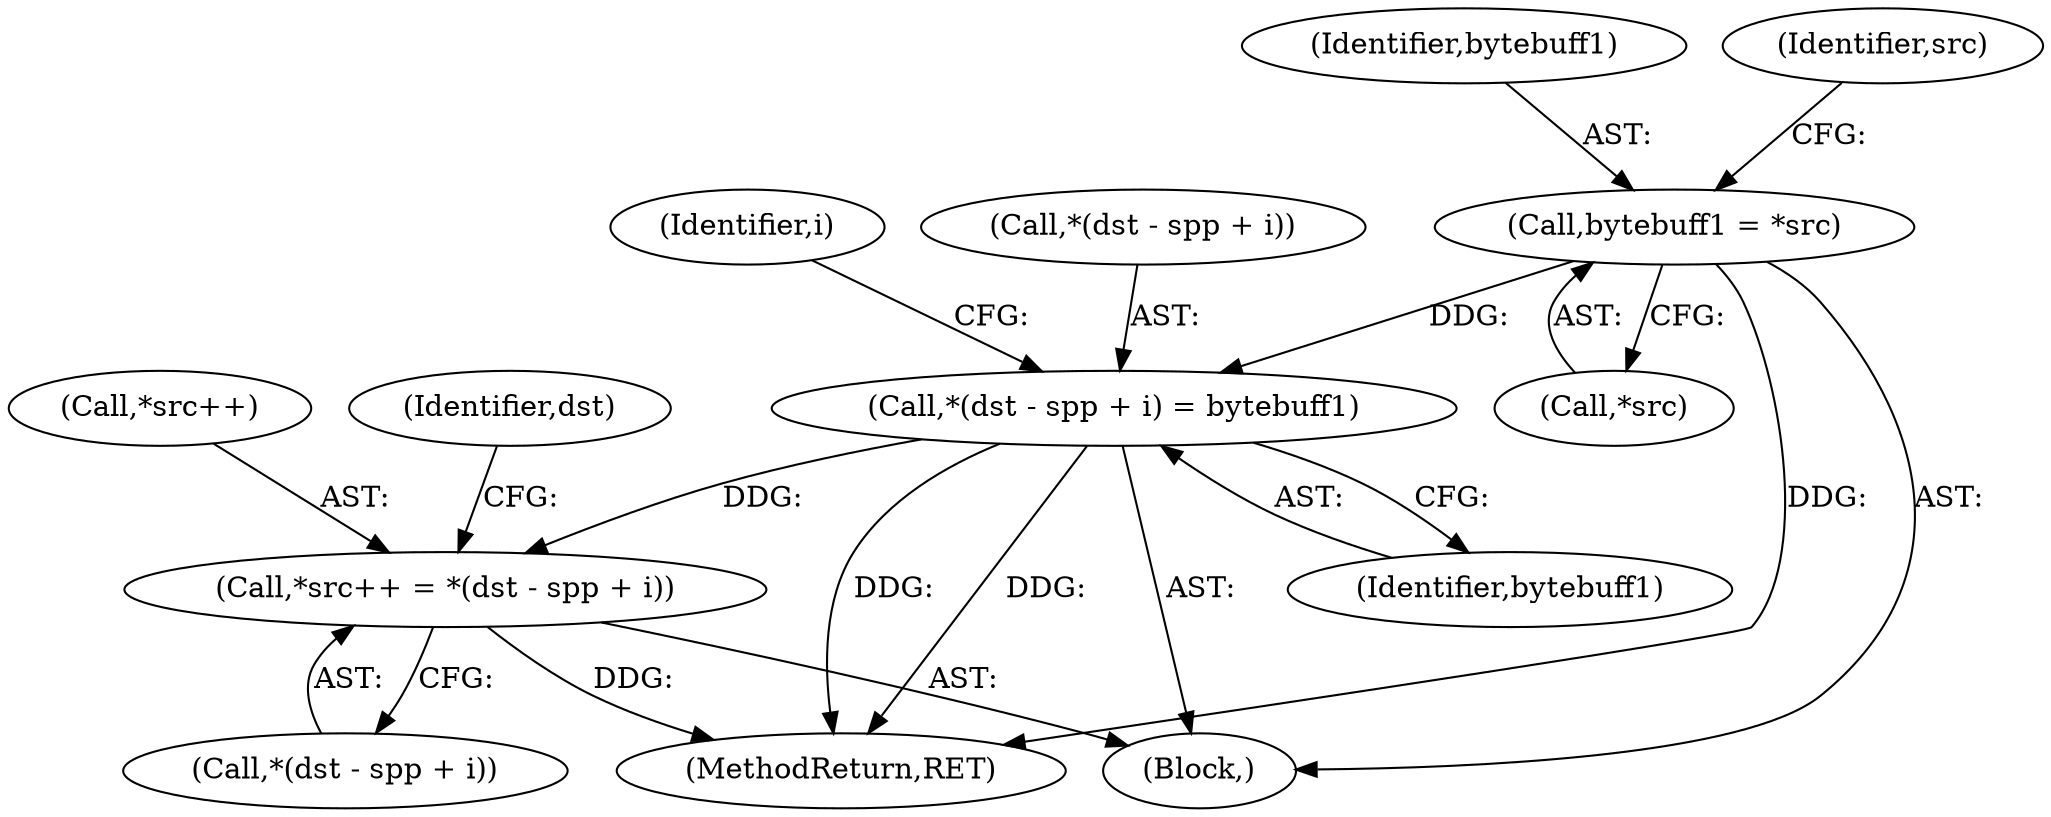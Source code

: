 digraph "0_libtiff_83a4b92815ea04969d494416eaae3d4c6b338e4a#diff-c8b4b355f9b5c06d585b23138e1c185f_6@pointer" {
"1000224" [label="(Call,bytebuff1 = *src)"];
"1000238" [label="(Call,*(dst - spp + i) = bytebuff1)"];
"1000228" [label="(Call,*src++ = *(dst - spp + i))"];
"1000226" [label="(Call,*src)"];
"1000245" [label="(Identifier,bytebuff1)"];
"1000225" [label="(Identifier,bytebuff1)"];
"1000241" [label="(Identifier,dst)"];
"1000238" [label="(Call,*(dst - spp + i) = bytebuff1)"];
"1000224" [label="(Call,bytebuff1 = *src)"];
"1000231" [label="(Identifier,src)"];
"1000259" [label="(MethodReturn,RET)"];
"1000239" [label="(Call,*(dst - spp + i))"];
"1000222" [label="(Identifier,i)"];
"1000229" [label="(Call,*src++)"];
"1000228" [label="(Call,*src++ = *(dst - spp + i))"];
"1000223" [label="(Block,)"];
"1000232" [label="(Call,*(dst - spp + i))"];
"1000224" -> "1000223"  [label="AST: "];
"1000224" -> "1000226"  [label="CFG: "];
"1000225" -> "1000224"  [label="AST: "];
"1000226" -> "1000224"  [label="AST: "];
"1000231" -> "1000224"  [label="CFG: "];
"1000224" -> "1000259"  [label="DDG: "];
"1000224" -> "1000238"  [label="DDG: "];
"1000238" -> "1000223"  [label="AST: "];
"1000238" -> "1000245"  [label="CFG: "];
"1000239" -> "1000238"  [label="AST: "];
"1000245" -> "1000238"  [label="AST: "];
"1000222" -> "1000238"  [label="CFG: "];
"1000238" -> "1000259"  [label="DDG: "];
"1000238" -> "1000259"  [label="DDG: "];
"1000238" -> "1000228"  [label="DDG: "];
"1000228" -> "1000223"  [label="AST: "];
"1000228" -> "1000232"  [label="CFG: "];
"1000229" -> "1000228"  [label="AST: "];
"1000232" -> "1000228"  [label="AST: "];
"1000241" -> "1000228"  [label="CFG: "];
"1000228" -> "1000259"  [label="DDG: "];
}
